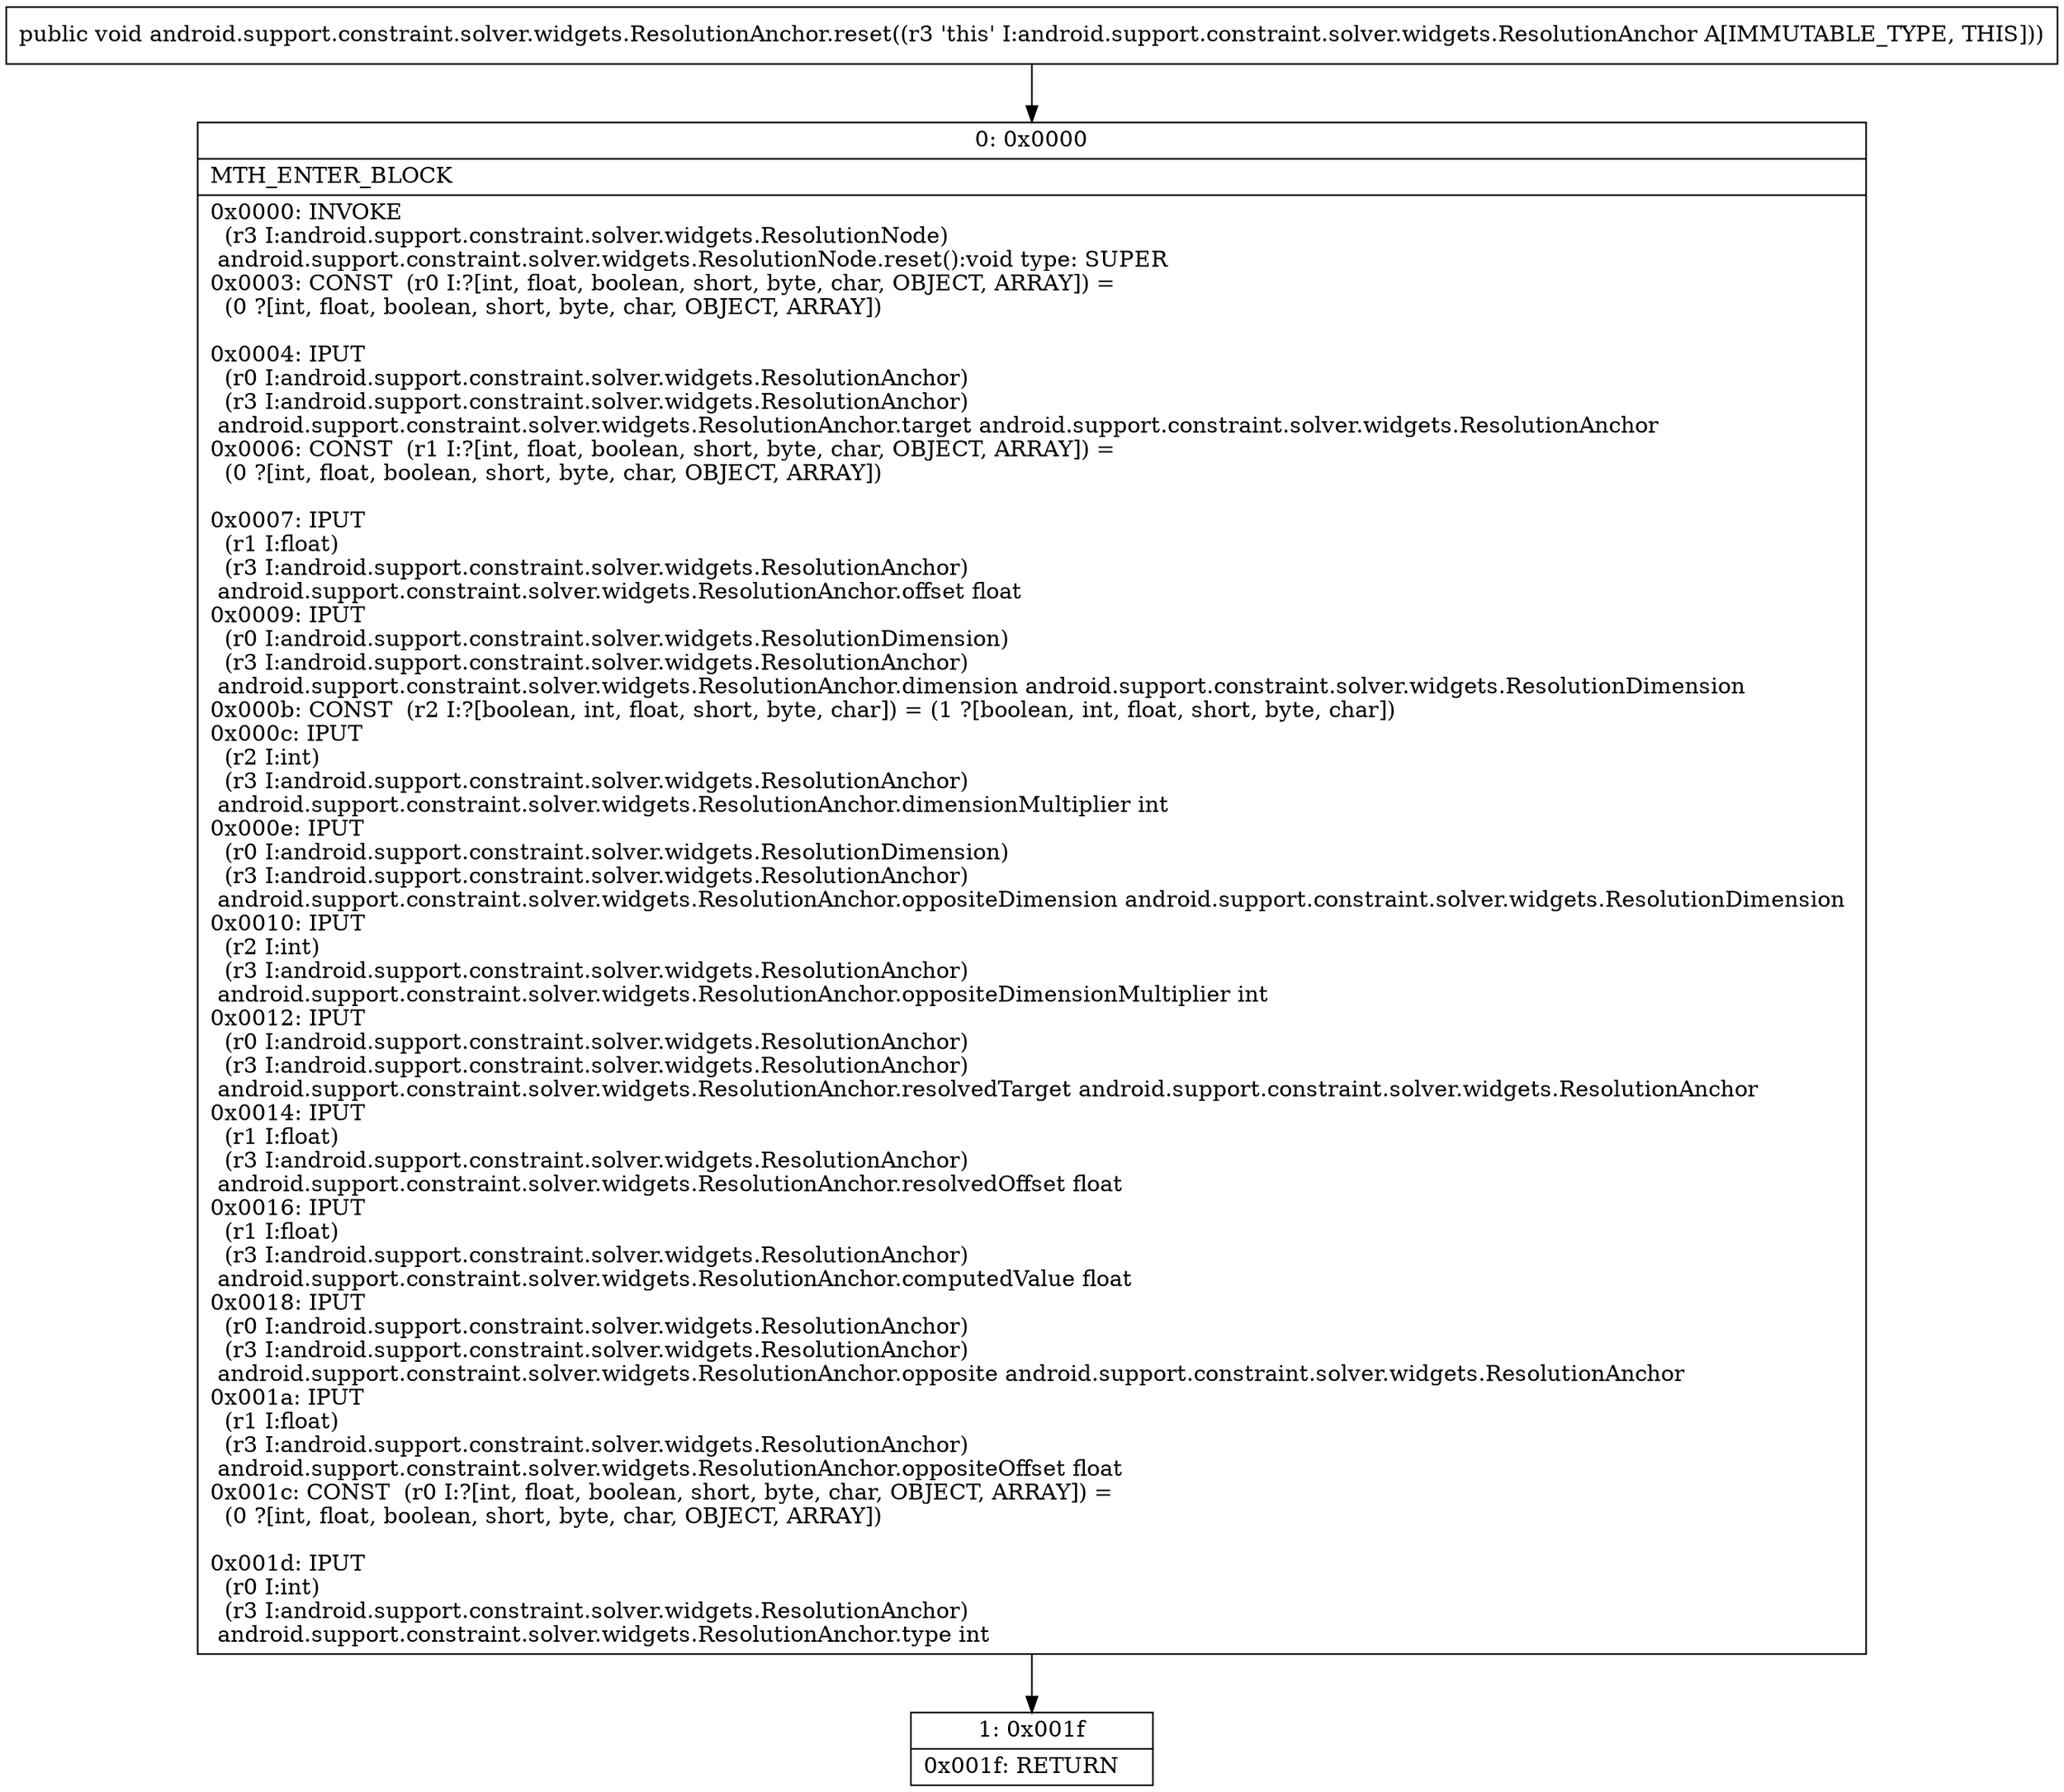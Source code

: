 digraph "CFG forandroid.support.constraint.solver.widgets.ResolutionAnchor.reset()V" {
Node_0 [shape=record,label="{0\:\ 0x0000|MTH_ENTER_BLOCK\l|0x0000: INVOKE  \l  (r3 I:android.support.constraint.solver.widgets.ResolutionNode)\l android.support.constraint.solver.widgets.ResolutionNode.reset():void type: SUPER \l0x0003: CONST  (r0 I:?[int, float, boolean, short, byte, char, OBJECT, ARRAY]) = \l  (0 ?[int, float, boolean, short, byte, char, OBJECT, ARRAY])\l \l0x0004: IPUT  \l  (r0 I:android.support.constraint.solver.widgets.ResolutionAnchor)\l  (r3 I:android.support.constraint.solver.widgets.ResolutionAnchor)\l android.support.constraint.solver.widgets.ResolutionAnchor.target android.support.constraint.solver.widgets.ResolutionAnchor \l0x0006: CONST  (r1 I:?[int, float, boolean, short, byte, char, OBJECT, ARRAY]) = \l  (0 ?[int, float, boolean, short, byte, char, OBJECT, ARRAY])\l \l0x0007: IPUT  \l  (r1 I:float)\l  (r3 I:android.support.constraint.solver.widgets.ResolutionAnchor)\l android.support.constraint.solver.widgets.ResolutionAnchor.offset float \l0x0009: IPUT  \l  (r0 I:android.support.constraint.solver.widgets.ResolutionDimension)\l  (r3 I:android.support.constraint.solver.widgets.ResolutionAnchor)\l android.support.constraint.solver.widgets.ResolutionAnchor.dimension android.support.constraint.solver.widgets.ResolutionDimension \l0x000b: CONST  (r2 I:?[boolean, int, float, short, byte, char]) = (1 ?[boolean, int, float, short, byte, char]) \l0x000c: IPUT  \l  (r2 I:int)\l  (r3 I:android.support.constraint.solver.widgets.ResolutionAnchor)\l android.support.constraint.solver.widgets.ResolutionAnchor.dimensionMultiplier int \l0x000e: IPUT  \l  (r0 I:android.support.constraint.solver.widgets.ResolutionDimension)\l  (r3 I:android.support.constraint.solver.widgets.ResolutionAnchor)\l android.support.constraint.solver.widgets.ResolutionAnchor.oppositeDimension android.support.constraint.solver.widgets.ResolutionDimension \l0x0010: IPUT  \l  (r2 I:int)\l  (r3 I:android.support.constraint.solver.widgets.ResolutionAnchor)\l android.support.constraint.solver.widgets.ResolutionAnchor.oppositeDimensionMultiplier int \l0x0012: IPUT  \l  (r0 I:android.support.constraint.solver.widgets.ResolutionAnchor)\l  (r3 I:android.support.constraint.solver.widgets.ResolutionAnchor)\l android.support.constraint.solver.widgets.ResolutionAnchor.resolvedTarget android.support.constraint.solver.widgets.ResolutionAnchor \l0x0014: IPUT  \l  (r1 I:float)\l  (r3 I:android.support.constraint.solver.widgets.ResolutionAnchor)\l android.support.constraint.solver.widgets.ResolutionAnchor.resolvedOffset float \l0x0016: IPUT  \l  (r1 I:float)\l  (r3 I:android.support.constraint.solver.widgets.ResolutionAnchor)\l android.support.constraint.solver.widgets.ResolutionAnchor.computedValue float \l0x0018: IPUT  \l  (r0 I:android.support.constraint.solver.widgets.ResolutionAnchor)\l  (r3 I:android.support.constraint.solver.widgets.ResolutionAnchor)\l android.support.constraint.solver.widgets.ResolutionAnchor.opposite android.support.constraint.solver.widgets.ResolutionAnchor \l0x001a: IPUT  \l  (r1 I:float)\l  (r3 I:android.support.constraint.solver.widgets.ResolutionAnchor)\l android.support.constraint.solver.widgets.ResolutionAnchor.oppositeOffset float \l0x001c: CONST  (r0 I:?[int, float, boolean, short, byte, char, OBJECT, ARRAY]) = \l  (0 ?[int, float, boolean, short, byte, char, OBJECT, ARRAY])\l \l0x001d: IPUT  \l  (r0 I:int)\l  (r3 I:android.support.constraint.solver.widgets.ResolutionAnchor)\l android.support.constraint.solver.widgets.ResolutionAnchor.type int \l}"];
Node_1 [shape=record,label="{1\:\ 0x001f|0x001f: RETURN   \l}"];
MethodNode[shape=record,label="{public void android.support.constraint.solver.widgets.ResolutionAnchor.reset((r3 'this' I:android.support.constraint.solver.widgets.ResolutionAnchor A[IMMUTABLE_TYPE, THIS])) }"];
MethodNode -> Node_0;
Node_0 -> Node_1;
}

